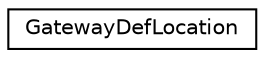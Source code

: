 digraph "Graphical Class Hierarchy"
{
 // LATEX_PDF_SIZE
  edge [fontname="Helvetica",fontsize="10",labelfontname="Helvetica",labelfontsize="10"];
  node [fontname="Helvetica",fontsize="10",shape=record];
  rankdir="LR";
  Node0 [label="GatewayDefLocation",height=0.2,width=0.4,color="black", fillcolor="white", style="filled",URL="$structGatewayDefLocation.html",tooltip=" "];
}
